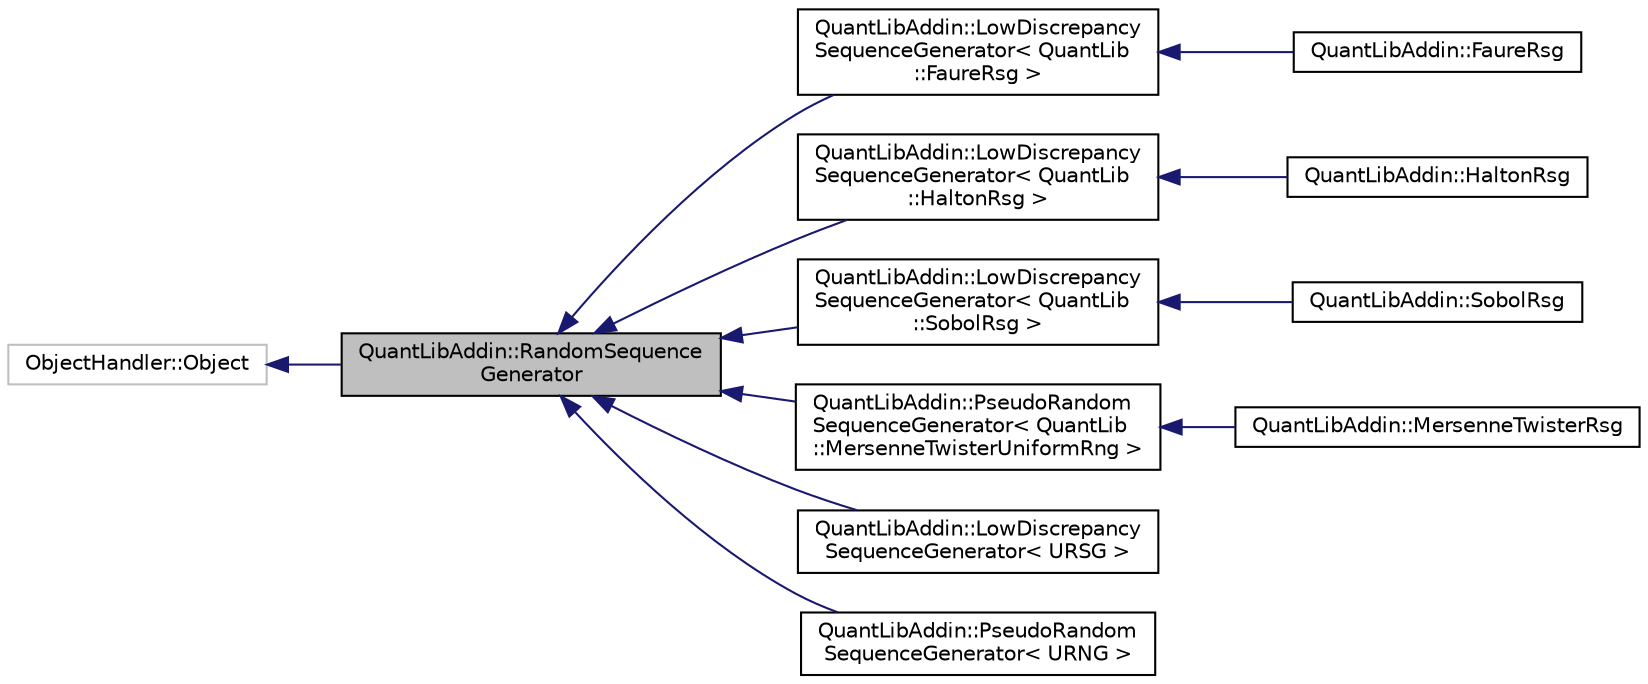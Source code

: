 digraph "QuantLibAddin::RandomSequenceGenerator"
{
  edge [fontname="Helvetica",fontsize="10",labelfontname="Helvetica",labelfontsize="10"];
  node [fontname="Helvetica",fontsize="10",shape=record];
  rankdir="LR";
  Node0 [label="QuantLibAddin::RandomSequence\lGenerator",height=0.2,width=0.4,color="black", fillcolor="grey75", style="filled", fontcolor="black"];
  Node1 -> Node0 [dir="back",color="midnightblue",fontsize="10",style="solid",fontname="Helvetica"];
  Node1 [label="ObjectHandler::Object",height=0.2,width=0.4,color="grey75", fillcolor="white", style="filled"];
  Node0 -> Node2 [dir="back",color="midnightblue",fontsize="10",style="solid",fontname="Helvetica"];
  Node2 [label="QuantLibAddin::LowDiscrepancy\lSequenceGenerator\< QuantLib\l::FaureRsg \>",height=0.2,width=0.4,color="black", fillcolor="white", style="filled",URL="$class_quant_lib_addin_1_1_low_discrepancy_sequence_generator.html"];
  Node2 -> Node3 [dir="back",color="midnightblue",fontsize="10",style="solid",fontname="Helvetica"];
  Node3 [label="QuantLibAddin::FaureRsg",height=0.2,width=0.4,color="black", fillcolor="white", style="filled",URL="$class_quant_lib_addin_1_1_faure_rsg.html"];
  Node0 -> Node4 [dir="back",color="midnightblue",fontsize="10",style="solid",fontname="Helvetica"];
  Node4 [label="QuantLibAddin::LowDiscrepancy\lSequenceGenerator\< QuantLib\l::HaltonRsg \>",height=0.2,width=0.4,color="black", fillcolor="white", style="filled",URL="$class_quant_lib_addin_1_1_low_discrepancy_sequence_generator.html"];
  Node4 -> Node5 [dir="back",color="midnightblue",fontsize="10",style="solid",fontname="Helvetica"];
  Node5 [label="QuantLibAddin::HaltonRsg",height=0.2,width=0.4,color="black", fillcolor="white", style="filled",URL="$class_quant_lib_addin_1_1_halton_rsg.html"];
  Node0 -> Node6 [dir="back",color="midnightblue",fontsize="10",style="solid",fontname="Helvetica"];
  Node6 [label="QuantLibAddin::LowDiscrepancy\lSequenceGenerator\< QuantLib\l::SobolRsg \>",height=0.2,width=0.4,color="black", fillcolor="white", style="filled",URL="$class_quant_lib_addin_1_1_low_discrepancy_sequence_generator.html"];
  Node6 -> Node7 [dir="back",color="midnightblue",fontsize="10",style="solid",fontname="Helvetica"];
  Node7 [label="QuantLibAddin::SobolRsg",height=0.2,width=0.4,color="black", fillcolor="white", style="filled",URL="$class_quant_lib_addin_1_1_sobol_rsg.html"];
  Node0 -> Node8 [dir="back",color="midnightblue",fontsize="10",style="solid",fontname="Helvetica"];
  Node8 [label="QuantLibAddin::PseudoRandom\lSequenceGenerator\< QuantLib\l::MersenneTwisterUniformRng \>",height=0.2,width=0.4,color="black", fillcolor="white", style="filled",URL="$class_quant_lib_addin_1_1_pseudo_random_sequence_generator.html"];
  Node8 -> Node9 [dir="back",color="midnightblue",fontsize="10",style="solid",fontname="Helvetica"];
  Node9 [label="QuantLibAddin::MersenneTwisterRsg",height=0.2,width=0.4,color="black", fillcolor="white", style="filled",URL="$class_quant_lib_addin_1_1_mersenne_twister_rsg.html"];
  Node0 -> Node10 [dir="back",color="midnightblue",fontsize="10",style="solid",fontname="Helvetica"];
  Node10 [label="QuantLibAddin::LowDiscrepancy\lSequenceGenerator\< URSG \>",height=0.2,width=0.4,color="black", fillcolor="white", style="filled",URL="$class_quant_lib_addin_1_1_low_discrepancy_sequence_generator.html"];
  Node0 -> Node11 [dir="back",color="midnightblue",fontsize="10",style="solid",fontname="Helvetica"];
  Node11 [label="QuantLibAddin::PseudoRandom\lSequenceGenerator\< URNG \>",height=0.2,width=0.4,color="black", fillcolor="white", style="filled",URL="$class_quant_lib_addin_1_1_pseudo_random_sequence_generator.html"];
}
